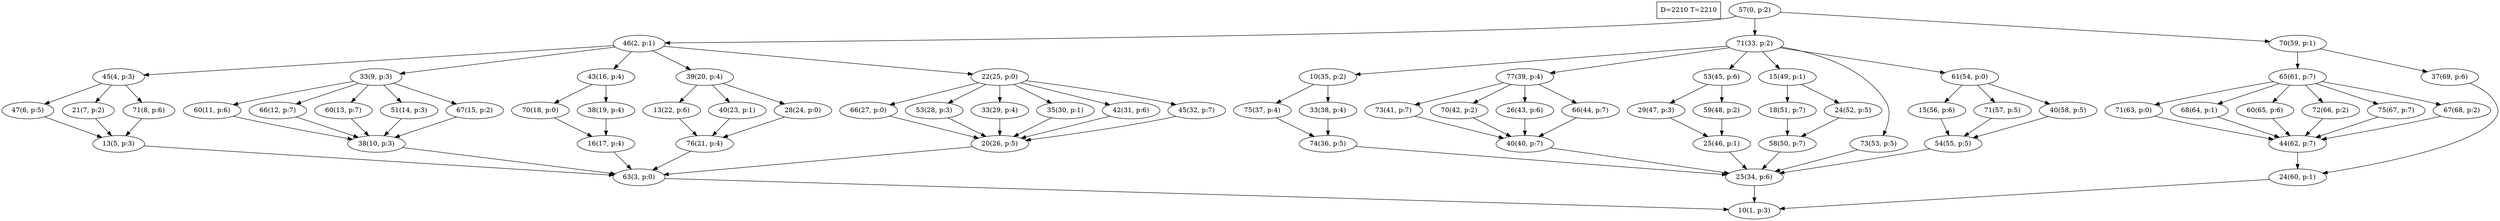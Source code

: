 digraph Task {
i [shape=box, label="D=2210 T=2210"]; 
0 [label="57(0, p:2)"];
1 [label="10(1, p:3)"];
2 [label="46(2, p:1)"];
3 [label="63(3, p:0)"];
4 [label="45(4, p:3)"];
5 [label="13(5, p:3)"];
6 [label="47(6, p:5)"];
7 [label="21(7, p:2)"];
8 [label="71(8, p:6)"];
9 [label="33(9, p:3)"];
10 [label="38(10, p:3)"];
11 [label="60(11, p:6)"];
12 [label="66(12, p:7)"];
13 [label="60(13, p:7)"];
14 [label="51(14, p:3)"];
15 [label="67(15, p:2)"];
16 [label="43(16, p:4)"];
17 [label="16(17, p:4)"];
18 [label="70(18, p:0)"];
19 [label="38(19, p:4)"];
20 [label="39(20, p:4)"];
21 [label="76(21, p:4)"];
22 [label="13(22, p:6)"];
23 [label="40(23, p:1)"];
24 [label="28(24, p:0)"];
25 [label="22(25, p:0)"];
26 [label="20(26, p:5)"];
27 [label="66(27, p:0)"];
28 [label="53(28, p:3)"];
29 [label="33(29, p:4)"];
30 [label="35(30, p:1)"];
31 [label="42(31, p:6)"];
32 [label="45(32, p:7)"];
33 [label="71(33, p:2)"];
34 [label="25(34, p:6)"];
35 [label="10(35, p:2)"];
36 [label="74(36, p:5)"];
37 [label="75(37, p:4)"];
38 [label="33(38, p:4)"];
39 [label="77(39, p:4)"];
40 [label="40(40, p:7)"];
41 [label="73(41, p:7)"];
42 [label="70(42, p:2)"];
43 [label="26(43, p:6)"];
44 [label="66(44, p:7)"];
45 [label="53(45, p:6)"];
46 [label="25(46, p:1)"];
47 [label="29(47, p:3)"];
48 [label="59(48, p:2)"];
49 [label="15(49, p:1)"];
50 [label="58(50, p:7)"];
51 [label="18(51, p:7)"];
52 [label="24(52, p:5)"];
53 [label="73(53, p:5)"];
54 [label="61(54, p:0)"];
55 [label="54(55, p:5)"];
56 [label="15(56, p:6)"];
57 [label="71(57, p:5)"];
58 [label="40(58, p:5)"];
59 [label="70(59, p:1)"];
60 [label="24(60, p:1)"];
61 [label="65(61, p:7)"];
62 [label="44(62, p:7)"];
63 [label="71(63, p:0)"];
64 [label="68(64, p:1)"];
65 [label="60(65, p:6)"];
66 [label="72(66, p:2)"];
67 [label="75(67, p:7)"];
68 [label="67(68, p:2)"];
69 [label="37(69, p:6)"];
0 -> 2;
0 -> 33;
0 -> 59;
2 -> 4;
2 -> 9;
2 -> 16;
2 -> 20;
2 -> 25;
3 -> 1;
4 -> 6;
4 -> 7;
4 -> 8;
5 -> 3;
6 -> 5;
7 -> 5;
8 -> 5;
9 -> 11;
9 -> 12;
9 -> 13;
9 -> 14;
9 -> 15;
10 -> 3;
11 -> 10;
12 -> 10;
13 -> 10;
14 -> 10;
15 -> 10;
16 -> 18;
16 -> 19;
17 -> 3;
18 -> 17;
19 -> 17;
20 -> 22;
20 -> 23;
20 -> 24;
21 -> 3;
22 -> 21;
23 -> 21;
24 -> 21;
25 -> 27;
25 -> 28;
25 -> 29;
25 -> 30;
25 -> 31;
25 -> 32;
26 -> 3;
27 -> 26;
28 -> 26;
29 -> 26;
30 -> 26;
31 -> 26;
32 -> 26;
33 -> 35;
33 -> 39;
33 -> 45;
33 -> 49;
33 -> 53;
33 -> 54;
34 -> 1;
35 -> 37;
35 -> 38;
36 -> 34;
37 -> 36;
38 -> 36;
39 -> 41;
39 -> 42;
39 -> 43;
39 -> 44;
40 -> 34;
41 -> 40;
42 -> 40;
43 -> 40;
44 -> 40;
45 -> 47;
45 -> 48;
46 -> 34;
47 -> 46;
48 -> 46;
49 -> 51;
49 -> 52;
50 -> 34;
51 -> 50;
52 -> 50;
53 -> 34;
54 -> 56;
54 -> 57;
54 -> 58;
55 -> 34;
56 -> 55;
57 -> 55;
58 -> 55;
59 -> 61;
59 -> 69;
60 -> 1;
61 -> 63;
61 -> 64;
61 -> 65;
61 -> 66;
61 -> 67;
61 -> 68;
62 -> 60;
63 -> 62;
64 -> 62;
65 -> 62;
66 -> 62;
67 -> 62;
68 -> 62;
69 -> 60;
}